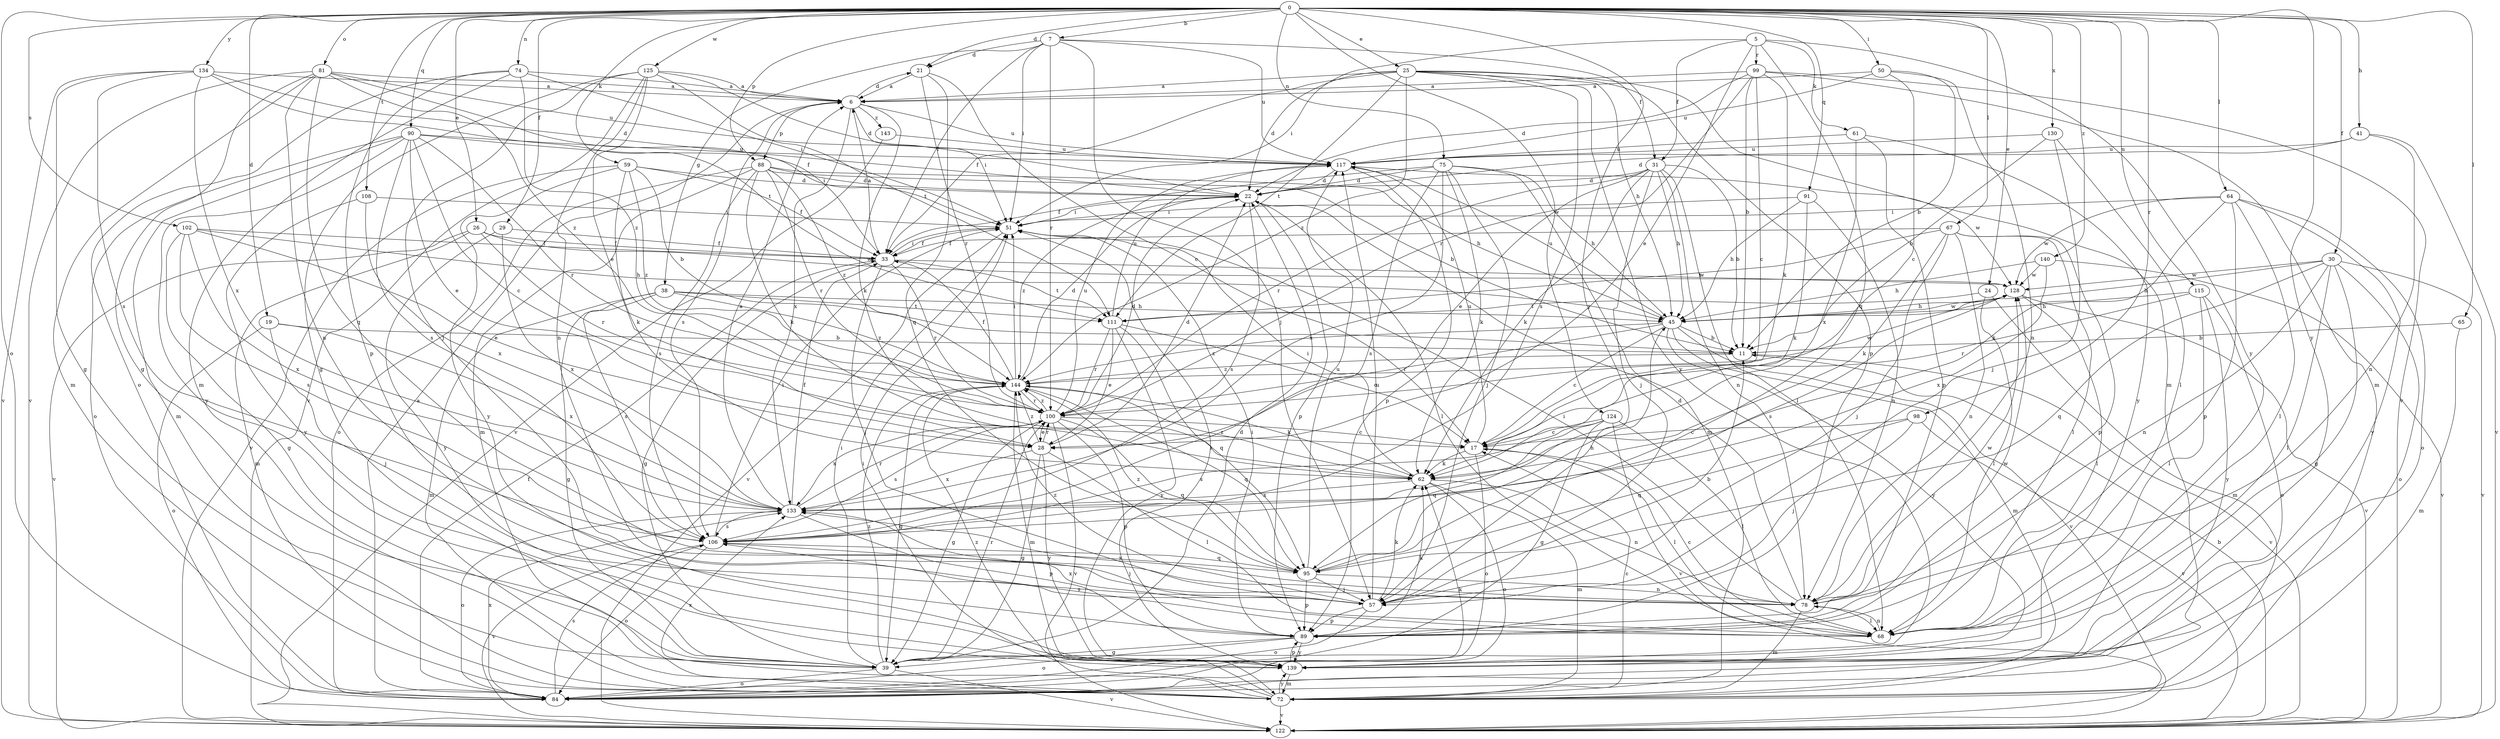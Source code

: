 strict digraph  {
0;
5;
6;
7;
11;
17;
19;
21;
22;
24;
25;
26;
28;
29;
30;
31;
33;
38;
39;
41;
45;
50;
51;
57;
59;
61;
62;
64;
65;
67;
68;
72;
74;
75;
78;
81;
84;
88;
89;
90;
91;
95;
98;
99;
100;
102;
106;
108;
111;
115;
117;
122;
124;
125;
128;
130;
133;
134;
139;
140;
143;
144;
0 -> 7  [label=b];
0 -> 19  [label=d];
0 -> 21  [label=d];
0 -> 24  [label=e];
0 -> 25  [label=e];
0 -> 26  [label=e];
0 -> 29  [label=f];
0 -> 30  [label=f];
0 -> 41  [label=h];
0 -> 50  [label=i];
0 -> 57  [label=j];
0 -> 59  [label=k];
0 -> 64  [label=l];
0 -> 65  [label=l];
0 -> 67  [label=l];
0 -> 74  [label=n];
0 -> 75  [label=n];
0 -> 81  [label=o];
0 -> 84  [label=o];
0 -> 88  [label=p];
0 -> 90  [label=q];
0 -> 91  [label=q];
0 -> 98  [label=r];
0 -> 102  [label=s];
0 -> 108  [label=t];
0 -> 115  [label=u];
0 -> 124  [label=w];
0 -> 125  [label=w];
0 -> 130  [label=x];
0 -> 134  [label=y];
0 -> 139  [label=y];
0 -> 140  [label=z];
5 -> 28  [label=e];
5 -> 31  [label=f];
5 -> 51  [label=i];
5 -> 61  [label=k];
5 -> 95  [label=q];
5 -> 99  [label=r];
5 -> 139  [label=y];
6 -> 21  [label=d];
6 -> 51  [label=i];
6 -> 62  [label=k];
6 -> 88  [label=p];
6 -> 106  [label=s];
6 -> 117  [label=u];
6 -> 133  [label=x];
6 -> 143  [label=z];
7 -> 21  [label=d];
7 -> 31  [label=f];
7 -> 33  [label=f];
7 -> 38  [label=g];
7 -> 51  [label=i];
7 -> 57  [label=j];
7 -> 100  [label=r];
7 -> 117  [label=u];
11 -> 122  [label=v];
11 -> 144  [label=z];
17 -> 62  [label=k];
17 -> 68  [label=l];
17 -> 84  [label=o];
17 -> 117  [label=u];
19 -> 11  [label=b];
19 -> 57  [label=j];
19 -> 84  [label=o];
19 -> 133  [label=x];
21 -> 6  [label=a];
21 -> 17  [label=c];
21 -> 95  [label=q];
21 -> 100  [label=r];
22 -> 51  [label=i];
22 -> 68  [label=l];
22 -> 89  [label=p];
22 -> 106  [label=s];
22 -> 144  [label=z];
24 -> 68  [label=l];
24 -> 72  [label=m];
24 -> 111  [label=t];
25 -> 6  [label=a];
25 -> 22  [label=d];
25 -> 33  [label=f];
25 -> 45  [label=h];
25 -> 72  [label=m];
25 -> 89  [label=p];
25 -> 106  [label=s];
25 -> 111  [label=t];
25 -> 139  [label=y];
25 -> 144  [label=z];
26 -> 33  [label=f];
26 -> 72  [label=m];
26 -> 100  [label=r];
26 -> 122  [label=v];
26 -> 128  [label=w];
28 -> 22  [label=d];
28 -> 39  [label=g];
28 -> 68  [label=l];
28 -> 100  [label=r];
28 -> 133  [label=x];
28 -> 139  [label=y];
28 -> 144  [label=z];
29 -> 33  [label=f];
29 -> 133  [label=x];
29 -> 139  [label=y];
30 -> 39  [label=g];
30 -> 45  [label=h];
30 -> 68  [label=l];
30 -> 78  [label=n];
30 -> 84  [label=o];
30 -> 95  [label=q];
30 -> 122  [label=v];
30 -> 128  [label=w];
31 -> 11  [label=b];
31 -> 22  [label=d];
31 -> 28  [label=e];
31 -> 45  [label=h];
31 -> 57  [label=j];
31 -> 62  [label=k];
31 -> 68  [label=l];
31 -> 78  [label=n];
31 -> 100  [label=r];
33 -> 6  [label=a];
33 -> 39  [label=g];
33 -> 51  [label=i];
33 -> 57  [label=j];
33 -> 100  [label=r];
33 -> 111  [label=t];
33 -> 128  [label=w];
38 -> 39  [label=g];
38 -> 45  [label=h];
38 -> 72  [label=m];
38 -> 106  [label=s];
38 -> 111  [label=t];
38 -> 144  [label=z];
39 -> 22  [label=d];
39 -> 51  [label=i];
39 -> 84  [label=o];
39 -> 100  [label=r];
39 -> 122  [label=v];
39 -> 144  [label=z];
41 -> 22  [label=d];
41 -> 78  [label=n];
41 -> 117  [label=u];
41 -> 122  [label=v];
45 -> 11  [label=b];
45 -> 17  [label=c];
45 -> 72  [label=m];
45 -> 100  [label=r];
45 -> 117  [label=u];
45 -> 122  [label=v];
45 -> 128  [label=w];
45 -> 139  [label=y];
45 -> 144  [label=z];
50 -> 6  [label=a];
50 -> 11  [label=b];
50 -> 17  [label=c];
50 -> 78  [label=n];
50 -> 117  [label=u];
51 -> 33  [label=f];
51 -> 122  [label=v];
57 -> 11  [label=b];
57 -> 62  [label=k];
57 -> 84  [label=o];
57 -> 89  [label=p];
57 -> 117  [label=u];
57 -> 144  [label=z];
59 -> 11  [label=b];
59 -> 22  [label=d];
59 -> 33  [label=f];
59 -> 62  [label=k];
59 -> 122  [label=v];
59 -> 139  [label=y];
59 -> 144  [label=z];
61 -> 89  [label=p];
61 -> 117  [label=u];
61 -> 133  [label=x];
61 -> 139  [label=y];
62 -> 51  [label=i];
62 -> 72  [label=m];
62 -> 78  [label=n];
62 -> 84  [label=o];
62 -> 133  [label=x];
62 -> 144  [label=z];
64 -> 51  [label=i];
64 -> 62  [label=k];
64 -> 68  [label=l];
64 -> 84  [label=o];
64 -> 89  [label=p];
64 -> 128  [label=w];
64 -> 139  [label=y];
65 -> 11  [label=b];
65 -> 72  [label=m];
67 -> 33  [label=f];
67 -> 57  [label=j];
67 -> 62  [label=k];
67 -> 68  [label=l];
67 -> 78  [label=n];
67 -> 89  [label=p];
67 -> 111  [label=t];
68 -> 17  [label=c];
68 -> 78  [label=n];
68 -> 106  [label=s];
68 -> 133  [label=x];
72 -> 17  [label=c];
72 -> 51  [label=i];
72 -> 122  [label=v];
72 -> 133  [label=x];
72 -> 139  [label=y];
72 -> 144  [label=z];
74 -> 6  [label=a];
74 -> 51  [label=i];
74 -> 72  [label=m];
74 -> 84  [label=o];
74 -> 89  [label=p];
74 -> 144  [label=z];
75 -> 22  [label=d];
75 -> 33  [label=f];
75 -> 45  [label=h];
75 -> 57  [label=j];
75 -> 62  [label=k];
75 -> 72  [label=m];
75 -> 106  [label=s];
75 -> 133  [label=x];
78 -> 22  [label=d];
78 -> 51  [label=i];
78 -> 68  [label=l];
78 -> 72  [label=m];
78 -> 128  [label=w];
78 -> 133  [label=x];
81 -> 6  [label=a];
81 -> 33  [label=f];
81 -> 39  [label=g];
81 -> 72  [label=m];
81 -> 78  [label=n];
81 -> 95  [label=q];
81 -> 117  [label=u];
81 -> 122  [label=v];
81 -> 144  [label=z];
84 -> 6  [label=a];
84 -> 33  [label=f];
84 -> 62  [label=k];
84 -> 106  [label=s];
84 -> 133  [label=x];
88 -> 11  [label=b];
88 -> 22  [label=d];
88 -> 45  [label=h];
88 -> 62  [label=k];
88 -> 72  [label=m];
88 -> 84  [label=o];
88 -> 100  [label=r];
88 -> 106  [label=s];
88 -> 144  [label=z];
89 -> 39  [label=g];
89 -> 51  [label=i];
89 -> 62  [label=k];
89 -> 84  [label=o];
89 -> 128  [label=w];
89 -> 139  [label=y];
90 -> 17  [label=c];
90 -> 28  [label=e];
90 -> 51  [label=i];
90 -> 72  [label=m];
90 -> 84  [label=o];
90 -> 100  [label=r];
90 -> 106  [label=s];
90 -> 117  [label=u];
90 -> 139  [label=y];
91 -> 45  [label=h];
91 -> 51  [label=i];
91 -> 62  [label=k];
91 -> 78  [label=n];
95 -> 45  [label=h];
95 -> 57  [label=j];
95 -> 78  [label=n];
95 -> 89  [label=p];
95 -> 117  [label=u];
95 -> 144  [label=z];
98 -> 17  [label=c];
98 -> 57  [label=j];
98 -> 95  [label=q];
98 -> 122  [label=v];
99 -> 6  [label=a];
99 -> 11  [label=b];
99 -> 17  [label=c];
99 -> 22  [label=d];
99 -> 62  [label=k];
99 -> 72  [label=m];
99 -> 100  [label=r];
99 -> 122  [label=v];
100 -> 17  [label=c];
100 -> 22  [label=d];
100 -> 28  [label=e];
100 -> 39  [label=g];
100 -> 89  [label=p];
100 -> 95  [label=q];
100 -> 106  [label=s];
100 -> 117  [label=u];
100 -> 122  [label=v];
100 -> 133  [label=x];
100 -> 144  [label=z];
102 -> 28  [label=e];
102 -> 33  [label=f];
102 -> 39  [label=g];
102 -> 45  [label=h];
102 -> 106  [label=s];
102 -> 133  [label=x];
106 -> 51  [label=i];
106 -> 57  [label=j];
106 -> 84  [label=o];
106 -> 95  [label=q];
106 -> 122  [label=v];
108 -> 51  [label=i];
108 -> 133  [label=x];
108 -> 139  [label=y];
111 -> 17  [label=c];
111 -> 28  [label=e];
111 -> 95  [label=q];
111 -> 100  [label=r];
111 -> 117  [label=u];
111 -> 139  [label=y];
115 -> 45  [label=h];
115 -> 68  [label=l];
115 -> 84  [label=o];
115 -> 100  [label=r];
115 -> 139  [label=y];
117 -> 22  [label=d];
117 -> 89  [label=p];
117 -> 128  [label=w];
122 -> 11  [label=b];
124 -> 17  [label=c];
124 -> 39  [label=g];
124 -> 68  [label=l];
124 -> 95  [label=q];
124 -> 106  [label=s];
124 -> 122  [label=v];
125 -> 6  [label=a];
125 -> 22  [label=d];
125 -> 28  [label=e];
125 -> 39  [label=g];
125 -> 57  [label=j];
125 -> 78  [label=n];
125 -> 111  [label=t];
125 -> 122  [label=v];
128 -> 45  [label=h];
128 -> 68  [label=l];
128 -> 106  [label=s];
128 -> 122  [label=v];
130 -> 11  [label=b];
130 -> 57  [label=j];
130 -> 68  [label=l];
130 -> 117  [label=u];
133 -> 6  [label=a];
133 -> 33  [label=f];
133 -> 84  [label=o];
133 -> 89  [label=p];
133 -> 100  [label=r];
133 -> 106  [label=s];
134 -> 6  [label=a];
134 -> 22  [label=d];
134 -> 39  [label=g];
134 -> 106  [label=s];
134 -> 111  [label=t];
134 -> 122  [label=v];
134 -> 133  [label=x];
139 -> 51  [label=i];
139 -> 72  [label=m];
139 -> 89  [label=p];
140 -> 45  [label=h];
140 -> 122  [label=v];
140 -> 128  [label=w];
140 -> 133  [label=x];
143 -> 117  [label=u];
143 -> 122  [label=v];
144 -> 22  [label=d];
144 -> 33  [label=f];
144 -> 39  [label=g];
144 -> 51  [label=i];
144 -> 62  [label=k];
144 -> 72  [label=m];
144 -> 95  [label=q];
144 -> 100  [label=r];
144 -> 128  [label=w];
}
